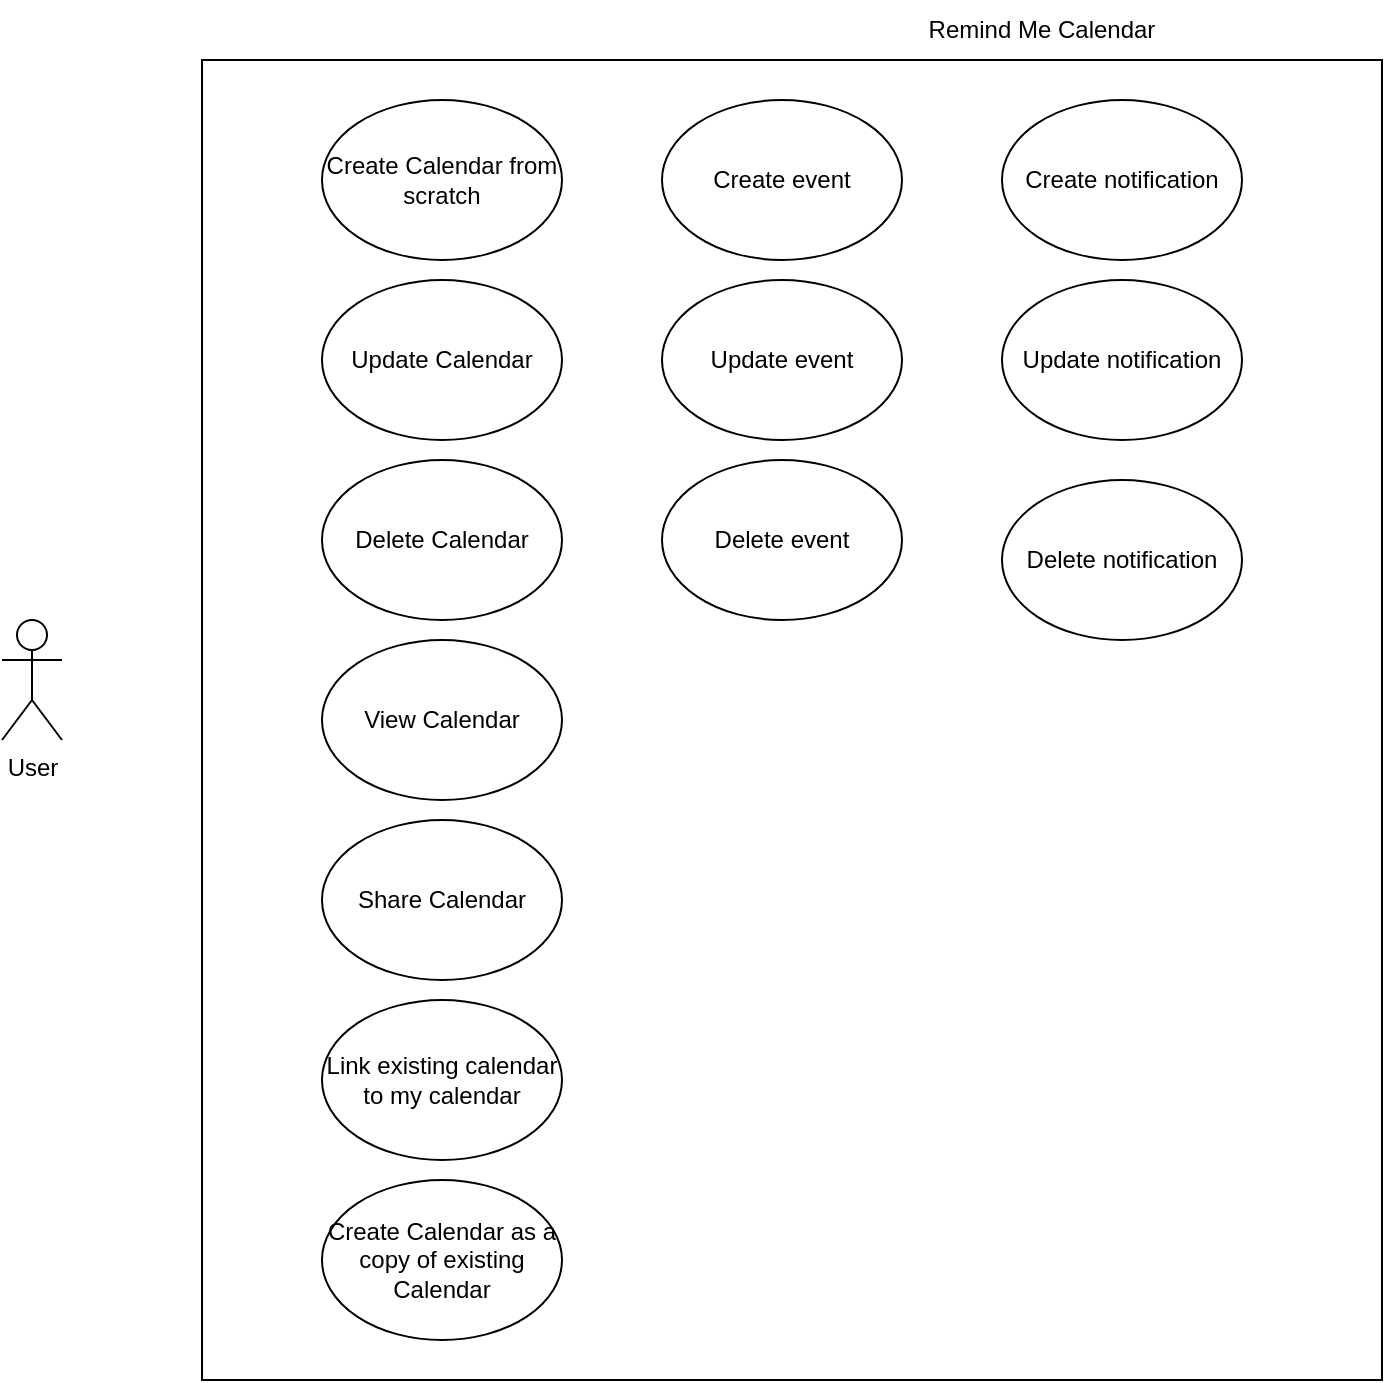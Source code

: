 <mxfile version="20.7.4" type="github"><diagram id="rSJqBxvcBPSL3Lh4VXUc" name="Page-2"><mxGraphModel dx="2074" dy="1050" grid="1" gridSize="10" guides="1" tooltips="1" connect="1" arrows="1" fold="1" page="1" pageScale="1" pageWidth="850" pageHeight="1100" math="0" shadow="0"><root><mxCell id="0"/><mxCell id="1" parent="0"/><mxCell id="6eGLcS4XTHm3lah-e7F4-1" value="User" style="shape=umlActor;verticalLabelPosition=bottom;verticalAlign=top;html=1;outlineConnect=0;" vertex="1" parent="1"><mxGeometry x="120" y="350" width="30" height="60" as="geometry"/></mxCell><mxCell id="6eGLcS4XTHm3lah-e7F4-3" value="" style="rounded=0;whiteSpace=wrap;html=1;" vertex="1" parent="1"><mxGeometry x="220" y="70" width="590" height="660" as="geometry"/></mxCell><mxCell id="6eGLcS4XTHm3lah-e7F4-4" value="Remind Me Calendar" style="text;html=1;strokeColor=none;fillColor=none;align=center;verticalAlign=middle;whiteSpace=wrap;rounded=0;" vertex="1" parent="1"><mxGeometry x="580" y="40" width="120" height="30" as="geometry"/></mxCell><mxCell id="6eGLcS4XTHm3lah-e7F4-6" value="Create Calendar from scratch" style="ellipse;whiteSpace=wrap;html=1;" vertex="1" parent="1"><mxGeometry x="280" y="90" width="120" height="80" as="geometry"/></mxCell><mxCell id="6eGLcS4XTHm3lah-e7F4-7" value="Update Calendar" style="ellipse;whiteSpace=wrap;html=1;" vertex="1" parent="1"><mxGeometry x="280" y="180" width="120" height="80" as="geometry"/></mxCell><mxCell id="6eGLcS4XTHm3lah-e7F4-8" value="Create notification" style="ellipse;whiteSpace=wrap;html=1;" vertex="1" parent="1"><mxGeometry x="620" y="90" width="120" height="80" as="geometry"/></mxCell><mxCell id="6eGLcS4XTHm3lah-e7F4-9" value="View Calendar" style="ellipse;whiteSpace=wrap;html=1;" vertex="1" parent="1"><mxGeometry x="280" y="360" width="120" height="80" as="geometry"/></mxCell><mxCell id="6eGLcS4XTHm3lah-e7F4-10" value="Delete Calendar" style="ellipse;whiteSpace=wrap;html=1;" vertex="1" parent="1"><mxGeometry x="280" y="270" width="120" height="80" as="geometry"/></mxCell><mxCell id="6eGLcS4XTHm3lah-e7F4-13" value="Share Calendar" style="ellipse;whiteSpace=wrap;html=1;" vertex="1" parent="1"><mxGeometry x="280" y="450" width="120" height="80" as="geometry"/></mxCell><mxCell id="6eGLcS4XTHm3lah-e7F4-14" value="Create Calendar as a copy of existing Calendar" style="ellipse;whiteSpace=wrap;html=1;" vertex="1" parent="1"><mxGeometry x="280" y="630" width="120" height="80" as="geometry"/></mxCell><mxCell id="6eGLcS4XTHm3lah-e7F4-15" value="Link existing calendar to my calendar" style="ellipse;whiteSpace=wrap;html=1;" vertex="1" parent="1"><mxGeometry x="280" y="540" width="120" height="80" as="geometry"/></mxCell><mxCell id="6eGLcS4XTHm3lah-e7F4-17" value="Create event" style="ellipse;whiteSpace=wrap;html=1;" vertex="1" parent="1"><mxGeometry x="450" y="90" width="120" height="80" as="geometry"/></mxCell><mxCell id="6eGLcS4XTHm3lah-e7F4-18" value="Update event" style="ellipse;whiteSpace=wrap;html=1;" vertex="1" parent="1"><mxGeometry x="450" y="180" width="120" height="80" as="geometry"/></mxCell><mxCell id="6eGLcS4XTHm3lah-e7F4-19" value="Delete event" style="ellipse;whiteSpace=wrap;html=1;" vertex="1" parent="1"><mxGeometry x="450" y="270" width="120" height="80" as="geometry"/></mxCell><mxCell id="6eGLcS4XTHm3lah-e7F4-21" value="Update notification" style="ellipse;whiteSpace=wrap;html=1;" vertex="1" parent="1"><mxGeometry x="620" y="180" width="120" height="80" as="geometry"/></mxCell><mxCell id="6eGLcS4XTHm3lah-e7F4-22" value="Delete notification" style="ellipse;whiteSpace=wrap;html=1;" vertex="1" parent="1"><mxGeometry x="620" y="280" width="120" height="80" as="geometry"/></mxCell></root></mxGraphModel></diagram></mxfile>